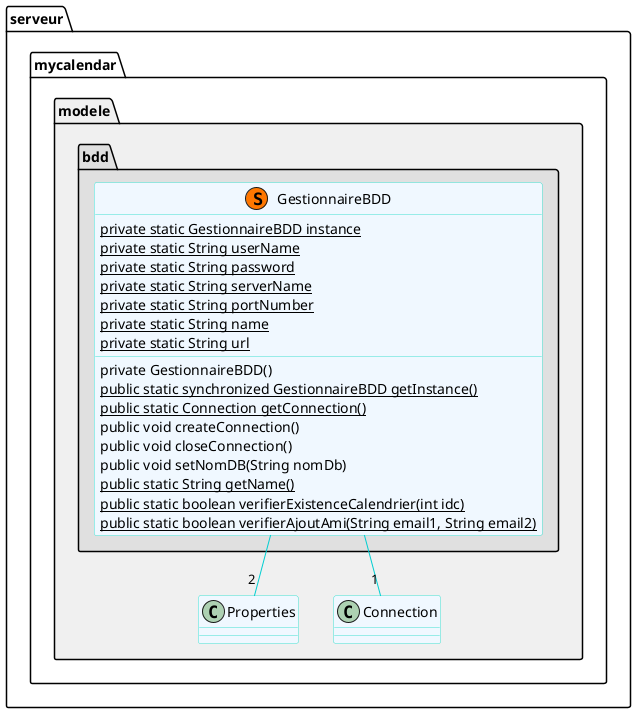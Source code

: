 @startuml
skinparam class {
   BackgroundColor AliceBlue
   ArrowColor DarkTurquoise
   BorderColor Turquoise
}

skinparam stereotypeCBackgroundColor DarkTurquoise
skinparam stereotypeIBackgroundColor Magenta
skinparam stereotypeABackgroundColor Yellow

package "serveur.mycalendar.modele" #F0F0F0 {


package bdd #E0E0E0 {

   class GestionnaireBDD <<(S, #FF7700)>> {
      {field}{static}private static GestionnaireBDD instance
      {field}{static}private static String userName
      {field}{static}private static String password
      {field}{static}private static String serverName
      {field}{static}private static String portNumber
      {field}{static}private static String name
      {field}{static}private static String url
      private GestionnaireBDD()
      {static}public static synchronized GestionnaireBDD getInstance()
      {static}public static Connection getConnection()
      public void createConnection()
      public void closeConnection()
      public void setNomDB(String nomDb)
      {static}public static String getName()
      {static}public static boolean verifierExistenceCalendrier(int idc)
      {static}public static boolean verifierAjoutAmi(String email1, String email2)
   }

}

GestionnaireBDD -- "2" Properties
GestionnaireBDD -- "1" Connection

}

@enduml
